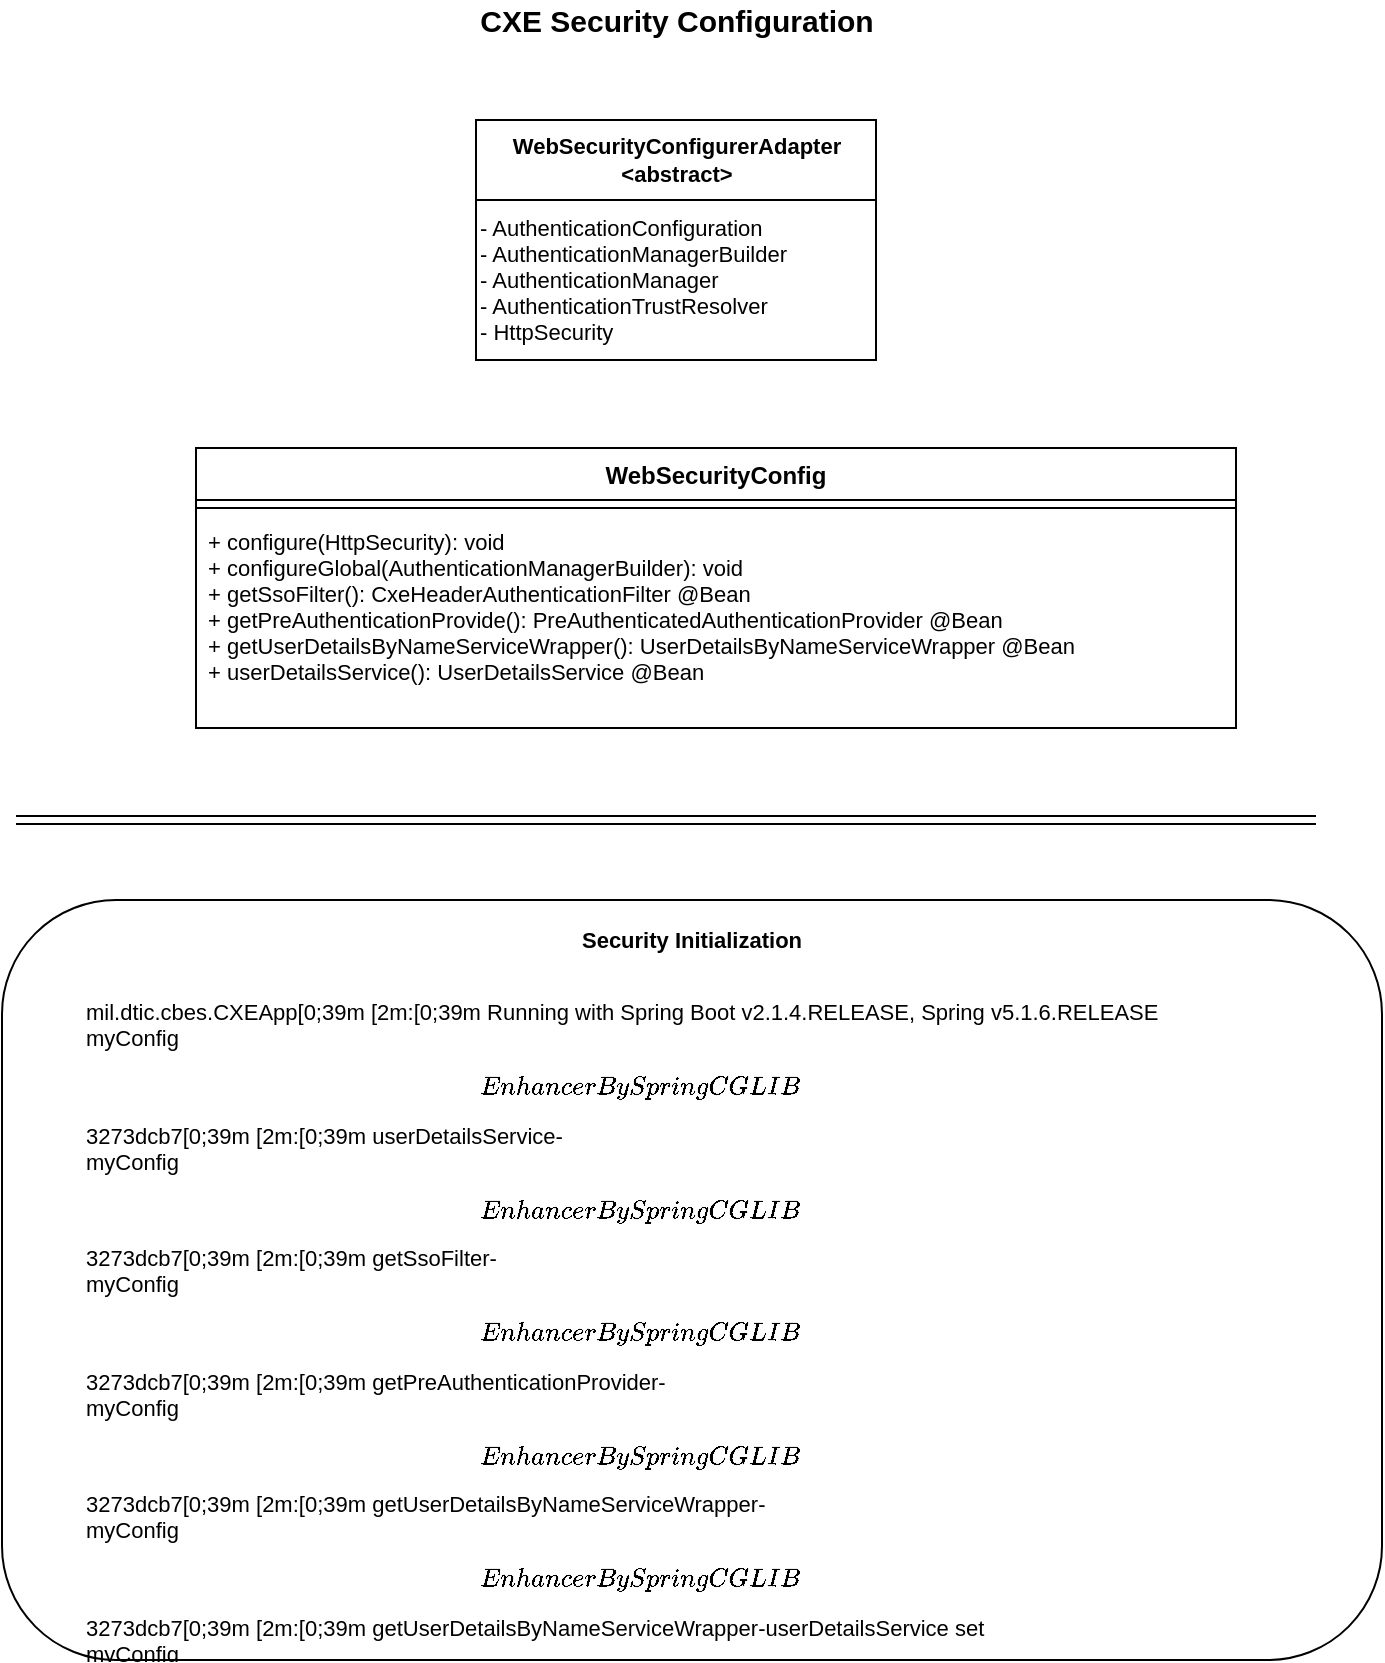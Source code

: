 <mxfile version="12.5.8" type="device"><diagram id="p53d50oYkfsxRma-kF7A" name="Page-1"><mxGraphModel dx="1100" dy="665" grid="1" gridSize="10" guides="1" tooltips="1" connect="1" arrows="1" fold="1" page="1" pageScale="1" pageWidth="827" pageHeight="1169" background="none" math="0" shadow="0"><root><mxCell id="0"/><mxCell id="1" parent="0"/><mxCell id="w1Vee_SE1B_xR40wXYPZ-1" value="WebSecurityConfig" style="swimlane;fontStyle=1;align=center;verticalAlign=top;childLayout=stackLayout;horizontal=1;startSize=26;horizontalStack=0;resizeParent=1;resizeParentMax=0;resizeLast=0;collapsible=1;marginBottom=0;" vertex="1" parent="1"><mxGeometry x="165" y="324" width="520" height="140" as="geometry"/></mxCell><mxCell id="w1Vee_SE1B_xR40wXYPZ-3" value="" style="line;strokeWidth=1;fillColor=none;align=left;verticalAlign=middle;spacingTop=-1;spacingLeft=3;spacingRight=3;rotatable=0;labelPosition=right;points=[];portConstraint=eastwest;" vertex="1" parent="w1Vee_SE1B_xR40wXYPZ-1"><mxGeometry y="26" width="520" height="8" as="geometry"/></mxCell><mxCell id="w1Vee_SE1B_xR40wXYPZ-4" value="+ configure(HttpSecurity): void&#xA;+ configureGlobal(AuthenticationManagerBuilder): void&#xA;+ getSsoFilter(): CxeHeaderAuthenticationFilter @Bean&#xA;+ getPreAuthenticationProvide(): PreAuthenticatedAuthenticationProvider @Bean&#xA;+ getUserDetailsByNameServiceWrapper(): UserDetailsByNameServiceWrapper @Bean&#xA;+ userDetailsService(): UserDetailsService @Bean&#xA;&#xA;&#xA;" style="text;strokeColor=none;fillColor=none;align=left;verticalAlign=top;spacingLeft=4;spacingRight=4;overflow=hidden;rotatable=0;points=[[0,0.5],[1,0.5]];portConstraint=eastwest;fontStyle=0;fontSize=11;" vertex="1" parent="w1Vee_SE1B_xR40wXYPZ-1"><mxGeometry y="34" width="520" height="106" as="geometry"/></mxCell><mxCell id="w1Vee_SE1B_xR40wXYPZ-13" value="&lt;div style=&quot;font-size: 11px&quot; align=&quot;left&quot;&gt;&lt;font style=&quot;font-size: 11px&quot;&gt;- AuthenticationConfiguration&lt;/font&gt;&lt;/div&gt;&lt;div style=&quot;font-size: 11px&quot; align=&quot;left&quot;&gt;&lt;font style=&quot;font-size: 11px&quot;&gt;- AuthenticationManagerBuilder&lt;/font&gt;&lt;/div&gt;&lt;div style=&quot;font-size: 11px&quot; align=&quot;left&quot;&gt;&lt;font style=&quot;font-size: 11px&quot;&gt;- AuthenticationManager&lt;/font&gt;&lt;/div&gt;&lt;div style=&quot;font-size: 11px&quot; align=&quot;left&quot;&gt;&lt;font style=&quot;font-size: 11px&quot;&gt;- AuthenticationTrustResolver&lt;br&gt;&lt;/font&gt;&lt;/div&gt;&lt;div style=&quot;font-size: 11px&quot; align=&quot;left&quot;&gt;&lt;font style=&quot;font-size: 11px&quot;&gt;- HttpSecurity&lt;/font&gt;&lt;/div&gt;" style="html=1;fillColor=#ffffff;align=left;" vertex="1" parent="1"><mxGeometry x="305" y="200" width="200" height="80" as="geometry"/></mxCell><mxCell id="w1Vee_SE1B_xR40wXYPZ-10" value="&lt;div style=&quot;font-size: 11px&quot;&gt;&lt;font style=&quot;font-size: 11px&quot;&gt;&lt;b&gt;WebSecurityConfigurerAdapter&lt;/b&gt;&lt;/font&gt;&lt;/div&gt;&lt;div style=&quot;font-size: 11px&quot;&gt;&lt;font style=&quot;font-size: 11px&quot;&gt;&lt;b&gt;&amp;lt;abstract&amp;gt;&lt;/b&gt;&lt;/font&gt;&lt;font style=&quot;font-size: 11px&quot;&gt;&lt;br&gt;&lt;/font&gt;&lt;/div&gt;" style="html=1;fillColor=#ffffff;" vertex="1" parent="1"><mxGeometry x="305" y="160" width="200" height="40" as="geometry"/></mxCell><mxCell id="w1Vee_SE1B_xR40wXYPZ-49" value="" style="shape=link;html=1;fontSize=11;" edge="1" parent="1"><mxGeometry width="50" height="50" relative="1" as="geometry"><mxPoint x="75" y="510" as="sourcePoint"/><mxPoint x="725" y="510" as="targetPoint"/><Array as="points"><mxPoint x="395" y="510"/></Array></mxGeometry></mxCell><mxCell id="w1Vee_SE1B_xR40wXYPZ-51" value="" style="rounded=1;whiteSpace=wrap;html=1;fillColor=#ffffff;fontSize=11;" vertex="1" parent="1"><mxGeometry x="68" y="550" width="690" height="380" as="geometry"/></mxCell><mxCell id="w1Vee_SE1B_xR40wXYPZ-53" value="Security Initialization" style="text;html=1;strokeColor=none;fillColor=none;align=center;verticalAlign=middle;whiteSpace=wrap;rounded=0;fontSize=11;fontStyle=1" vertex="1" parent="1"><mxGeometry x="353" y="560" width="120" height="20" as="geometry"/></mxCell><mxCell id="w1Vee_SE1B_xR40wXYPZ-54" value="&lt;div&gt;mil.dtic.cbes.CXEApp[0;39m [2m:[0;39m Running with Spring Boot v2.1.4.RELEASE, Spring v5.1.6.RELEASE&lt;/div&gt;&lt;div&gt;myConfig$$EnhancerBySpringCGLIB$$3273dcb7[0;39m [2m:[0;39m userDetailsService-&lt;/div&gt;&lt;div&gt;myConfig$$EnhancerBySpringCGLIB$$3273dcb7[0;39m [2m:[0;39m getSsoFilter-&lt;/div&gt;&lt;div&gt;myConfig$$EnhancerBySpringCGLIB$$3273dcb7[0;39m [2m:[0;39m getPreAuthenticationProvider-&lt;/div&gt;&lt;div&gt;myConfig$$EnhancerBySpringCGLIB$$3273dcb7[0;39m [2m:[0;39m getUserDetailsByNameServiceWrapper-&lt;/div&gt;&lt;div&gt;myConfig$$EnhancerBySpringCGLIB$$3273dcb7[0;39m [2m:[0;39m getUserDetailsByNameServiceWrapper-userDetailsService set&lt;/div&gt;&lt;div&gt;myConfig$$EnhancerBySpringCGLIB$$3273dcb7[0;39m [2m:[0;39m getSsoFilter- setAuthenticationManager&lt;/div&gt;&lt;div&gt;mil.dtic.cbes.utils.securityCxeHeaderAuthenticationFilter [0;39m [2m:[0;39m Filter 'getSsoFilter' configured for use&lt;/div&gt;&lt;div&gt;myConfig$$EnhancerBySpringCGLIB$$3273dcb7[0;39m [2m:[0;39m configure-&lt;/div&gt;&lt;div&gt;o.s.s.web.DefaultSecurityFilterChain    [0;39m [2m:[0;39m Creating filter chain: &lt;br&gt;&lt;/div&gt;&lt;div&gt;any request, [&lt;/div&gt;&lt;div&gt;&amp;nbsp;&amp;nbsp;&amp;nbsp;&amp;nbsp;&amp;nbsp; org.springframework.security.web.context.request.async.WebAsyncManagerIntegrationFilter@6aa131dc, &lt;br&gt;&lt;/div&gt;&lt;div&gt;&amp;nbsp;&amp;nbsp;&amp;nbsp;&amp;nbsp;&amp;nbsp; org.springframework.security.web.context.SecurityContextPersistenceFilter@7a90818a, &lt;br&gt;&lt;/div&gt;&lt;div&gt;&amp;nbsp;&amp;nbsp;&amp;nbsp;&amp;nbsp;&amp;nbsp; org.springframework.security.web.header.HeaderWriterFilter@3cc4b3bf, &lt;br&gt;&lt;/div&gt;&lt;div&gt;&amp;nbsp;&amp;nbsp;&amp;nbsp;&amp;nbsp;&amp;nbsp; org.springframework.security.web.authentication.logout.LogoutFilter@54d261e0, &lt;br&gt;&lt;/div&gt;&lt;div&gt;&amp;nbsp;&amp;nbsp;&amp;nbsp;&amp;nbsp;&amp;nbsp; mil.dtic.cbes.utils.security.CxeHeaderAuthenticationFilter@727122be, &lt;br&gt;&lt;/div&gt;&lt;div&gt;&amp;nbsp;&amp;nbsp;&amp;nbsp;&amp;nbsp;&amp;nbsp; org.springframework.security.web.savedrequest.RequestCacheAwareFilter@281421bf, &lt;br&gt;&lt;/div&gt;&lt;div&gt;&amp;nbsp;&amp;nbsp;&amp;nbsp;&amp;nbsp;&amp;nbsp; org.springframework.security.web.servletapi.SecurityContextHolderAwareRequestFilter@1898469f, &lt;br&gt;&lt;/div&gt;&lt;div&gt;&amp;nbsp;&amp;nbsp;&amp;nbsp;&amp;nbsp;&amp;nbsp; org.springframework.security.web.authentication.AnonymousAuthenticationFilter@5857c471, &lt;br&gt;&lt;/div&gt;&lt;div&gt;&amp;nbsp;&amp;nbsp;&amp;nbsp;&amp;nbsp;&amp;nbsp; org.springframework.security.web.session.SessionManagementFilter@586c68af, &lt;br&gt;&lt;/div&gt;&lt;div&gt;&amp;nbsp;&amp;nbsp;&amp;nbsp;&amp;nbsp;&amp;nbsp; org.springframework.security.web.access.ExceptionTranslationFilter@3de98be1, &lt;br&gt;&lt;/div&gt;&lt;div&gt;&amp;nbsp;&amp;nbsp;&amp;nbsp;&amp;nbsp;&amp;nbsp; org.springframework.security.web.access.intercept.FilterSecurityInterceptor@1352a1a2]&lt;/div&gt;" style="text;html=1;fontSize=11;aspect=fixed;" vertex="1" parent="1"><mxGeometry x="108" y="592.74" width="650" height="294.53" as="geometry"/></mxCell><mxCell id="w1Vee_SE1B_xR40wXYPZ-58" value="&lt;b style=&quot;font-size: 15px;&quot;&gt;&lt;font style=&quot;font-size: 15px;&quot;&gt;CXE Security Configuration&lt;/font&gt;&lt;/b&gt;" style="text;html=1;strokeColor=none;fillColor=none;align=center;verticalAlign=middle;whiteSpace=wrap;rounded=0;fontSize=15;" vertex="1" parent="1"><mxGeometry x="297.5" y="100" width="215" height="20" as="geometry"/></mxCell></root></mxGraphModel></diagram></mxfile>